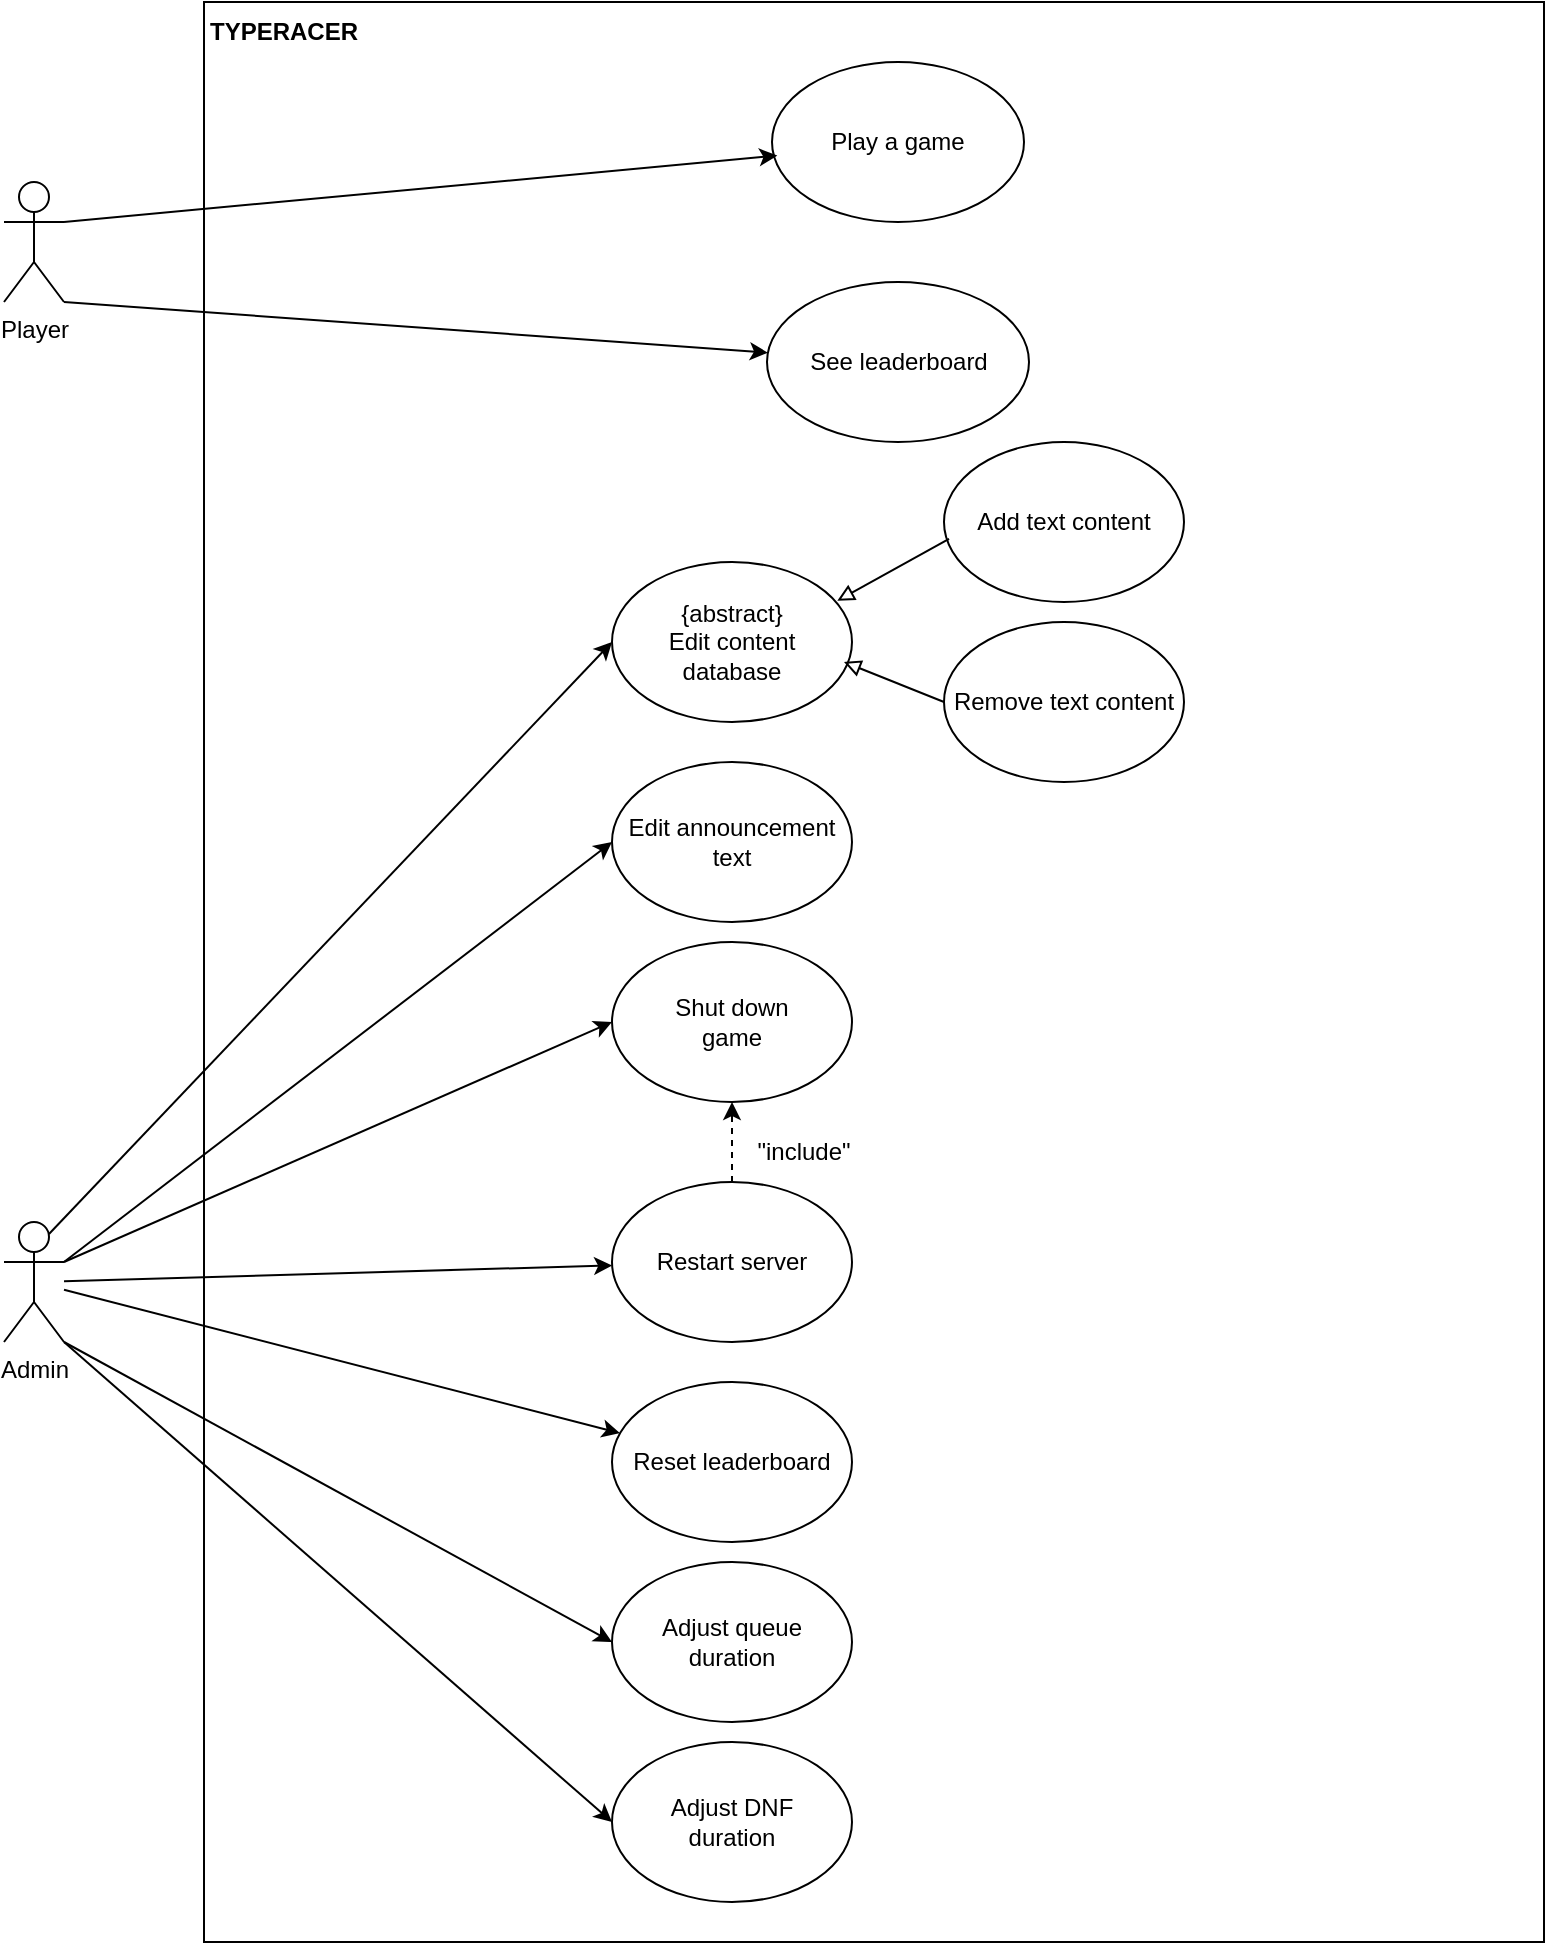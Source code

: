 <mxfile version="15.5.4" type="github">
  <diagram id="vpTXcgFdKYzMens8IX9X" name="Page-1">
    <mxGraphModel dx="2031" dy="2258" grid="1" gridSize="10" guides="1" tooltips="1" connect="1" arrows="1" fold="1" page="1" pageScale="1" pageWidth="827" pageHeight="1169" math="0" shadow="0">
      <root>
        <mxCell id="0" />
        <mxCell id="1" parent="0" />
        <mxCell id="3udOMzWubH17WjhPCYXK-2" value="" style="rounded=0;whiteSpace=wrap;html=1;" vertex="1" parent="1">
          <mxGeometry x="130" y="-1000" width="670" height="970" as="geometry" />
        </mxCell>
        <mxCell id="3udOMzWubH17WjhPCYXK-3" value="Player" style="shape=umlActor;verticalLabelPosition=bottom;verticalAlign=top;html=1;outlineConnect=0;" vertex="1" parent="1">
          <mxGeometry x="30" y="-910" width="30" height="60" as="geometry" />
        </mxCell>
        <mxCell id="3udOMzWubH17WjhPCYXK-4" value="Admin" style="shape=umlActor;verticalLabelPosition=bottom;verticalAlign=top;html=1;outlineConnect=0;" vertex="1" parent="1">
          <mxGeometry x="30" y="-390" width="30" height="60" as="geometry" />
        </mxCell>
        <mxCell id="3udOMzWubH17WjhPCYXK-9" value="&lt;b&gt;TYPERACER&lt;/b&gt;" style="text;html=1;strokeColor=none;fillColor=none;align=center;verticalAlign=middle;whiteSpace=wrap;rounded=0;" vertex="1" parent="1">
          <mxGeometry x="120" y="-1000" width="100" height="30" as="geometry" />
        </mxCell>
        <mxCell id="3udOMzWubH17WjhPCYXK-10" value="Play a game" style="ellipse;whiteSpace=wrap;html=1;" vertex="1" parent="1">
          <mxGeometry x="414" y="-970" width="126" height="80" as="geometry" />
        </mxCell>
        <mxCell id="3udOMzWubH17WjhPCYXK-15" value="" style="endArrow=classic;html=1;rounded=0;entryX=0.021;entryY=0.585;entryDx=0;entryDy=0;entryPerimeter=0;exitX=1;exitY=0.333;exitDx=0;exitDy=0;exitPerimeter=0;" edge="1" parent="1" source="3udOMzWubH17WjhPCYXK-3" target="3udOMzWubH17WjhPCYXK-10">
          <mxGeometry width="50" height="50" relative="1" as="geometry">
            <mxPoint x="70" y="-750" as="sourcePoint" />
            <mxPoint x="520" y="-710" as="targetPoint" />
          </mxGeometry>
        </mxCell>
        <mxCell id="3udOMzWubH17WjhPCYXK-17" value="See leaderboard" style="ellipse;whiteSpace=wrap;html=1;" vertex="1" parent="1">
          <mxGeometry x="411.5" y="-860" width="131" height="80" as="geometry" />
        </mxCell>
        <mxCell id="3udOMzWubH17WjhPCYXK-18" value="" style="endArrow=classic;html=1;rounded=0;exitX=1;exitY=1;exitDx=0;exitDy=0;exitPerimeter=0;" edge="1" parent="1" source="3udOMzWubH17WjhPCYXK-3" target="3udOMzWubH17WjhPCYXK-17">
          <mxGeometry width="50" height="50" relative="1" as="geometry">
            <mxPoint x="70" y="-730" as="sourcePoint" />
            <mxPoint x="520" y="-710" as="targetPoint" />
          </mxGeometry>
        </mxCell>
        <mxCell id="3udOMzWubH17WjhPCYXK-29" value="Restart server" style="ellipse;whiteSpace=wrap;html=1;" vertex="1" parent="1">
          <mxGeometry x="334" y="-410" width="120" height="80" as="geometry" />
        </mxCell>
        <mxCell id="3udOMzWubH17WjhPCYXK-34" value="Add text content" style="ellipse;whiteSpace=wrap;html=1;" vertex="1" parent="1">
          <mxGeometry x="500" y="-780" width="120" height="80" as="geometry" />
        </mxCell>
        <mxCell id="3udOMzWubH17WjhPCYXK-35" value="{abstract}&lt;br&gt;Edit content&lt;br&gt;database" style="ellipse;whiteSpace=wrap;html=1;" vertex="1" parent="1">
          <mxGeometry x="334" y="-720" width="120" height="80" as="geometry" />
        </mxCell>
        <mxCell id="3udOMzWubH17WjhPCYXK-36" value="Remove text content" style="ellipse;whiteSpace=wrap;html=1;" vertex="1" parent="1">
          <mxGeometry x="500" y="-690" width="120" height="80" as="geometry" />
        </mxCell>
        <mxCell id="3udOMzWubH17WjhPCYXK-37" value="Edit announcement&lt;br&gt;text" style="ellipse;whiteSpace=wrap;html=1;" vertex="1" parent="1">
          <mxGeometry x="334" y="-620" width="120" height="80" as="geometry" />
        </mxCell>
        <mxCell id="3udOMzWubH17WjhPCYXK-38" value="Shut down &lt;br&gt;game" style="ellipse;whiteSpace=wrap;html=1;" vertex="1" parent="1">
          <mxGeometry x="334" y="-530" width="120" height="80" as="geometry" />
        </mxCell>
        <mxCell id="3udOMzWubH17WjhPCYXK-45" value="Adjust queue &lt;br&gt;duration" style="ellipse;whiteSpace=wrap;html=1;" vertex="1" parent="1">
          <mxGeometry x="334" y="-220" width="120" height="80" as="geometry" />
        </mxCell>
        <mxCell id="3udOMzWubH17WjhPCYXK-46" value="Adjust DNF&lt;br&gt;duration" style="ellipse;whiteSpace=wrap;html=1;" vertex="1" parent="1">
          <mxGeometry x="334" y="-130" width="120" height="80" as="geometry" />
        </mxCell>
        <mxCell id="3udOMzWubH17WjhPCYXK-49" value="" style="endArrow=classic;html=1;rounded=0;entryX=0;entryY=0.5;entryDx=0;entryDy=0;exitX=0.75;exitY=0.1;exitDx=0;exitDy=0;exitPerimeter=0;" edge="1" parent="1" source="3udOMzWubH17WjhPCYXK-4" target="3udOMzWubH17WjhPCYXK-35">
          <mxGeometry width="50" height="50" relative="1" as="geometry">
            <mxPoint x="70" y="-390" as="sourcePoint" />
            <mxPoint x="520" y="-490" as="targetPoint" />
          </mxGeometry>
        </mxCell>
        <mxCell id="3udOMzWubH17WjhPCYXK-50" value="" style="endArrow=classic;html=1;rounded=0;exitX=1;exitY=0.333;exitDx=0;exitDy=0;exitPerimeter=0;entryX=0;entryY=0.5;entryDx=0;entryDy=0;" edge="1" parent="1" source="3udOMzWubH17WjhPCYXK-4" target="3udOMzWubH17WjhPCYXK-37">
          <mxGeometry width="50" height="50" relative="1" as="geometry">
            <mxPoint x="52.5" y="-384" as="sourcePoint" />
            <mxPoint x="334.0" y="-660" as="targetPoint" />
          </mxGeometry>
        </mxCell>
        <mxCell id="3udOMzWubH17WjhPCYXK-51" value="" style="endArrow=classic;html=1;rounded=0;entryX=0;entryY=0.5;entryDx=0;entryDy=0;" edge="1" parent="1" target="3udOMzWubH17WjhPCYXK-38">
          <mxGeometry width="50" height="50" relative="1" as="geometry">
            <mxPoint x="60" y="-370" as="sourcePoint" />
            <mxPoint x="334.0" y="-660" as="targetPoint" />
          </mxGeometry>
        </mxCell>
        <mxCell id="3udOMzWubH17WjhPCYXK-52" value="" style="endArrow=classic;html=1;rounded=0;exitX=1;exitY=1;exitDx=0;exitDy=0;exitPerimeter=0;entryX=0;entryY=0.5;entryDx=0;entryDy=0;" edge="1" parent="1" source="3udOMzWubH17WjhPCYXK-4" target="3udOMzWubH17WjhPCYXK-45">
          <mxGeometry width="50" height="50" relative="1" as="geometry">
            <mxPoint x="52.5" y="-384" as="sourcePoint" />
            <mxPoint x="334.0" y="-660" as="targetPoint" />
          </mxGeometry>
        </mxCell>
        <mxCell id="3udOMzWubH17WjhPCYXK-53" value="" style="endArrow=classic;html=1;rounded=0;" edge="1" parent="1" source="3udOMzWubH17WjhPCYXK-4" target="3udOMzWubH17WjhPCYXK-29">
          <mxGeometry width="50" height="50" relative="1" as="geometry">
            <mxPoint x="52.5" y="-384" as="sourcePoint" />
            <mxPoint x="334.0" y="-660" as="targetPoint" />
          </mxGeometry>
        </mxCell>
        <mxCell id="3udOMzWubH17WjhPCYXK-54" value="" style="endArrow=block;html=1;rounded=0;entryX=0.939;entryY=0.242;entryDx=0;entryDy=0;entryPerimeter=0;exitX=0.021;exitY=0.606;exitDx=0;exitDy=0;exitPerimeter=0;endFill=0;" edge="1" parent="1" source="3udOMzWubH17WjhPCYXK-34" target="3udOMzWubH17WjhPCYXK-35">
          <mxGeometry width="50" height="50" relative="1" as="geometry">
            <mxPoint x="470" y="-620" as="sourcePoint" />
            <mxPoint x="520" y="-670" as="targetPoint" />
          </mxGeometry>
        </mxCell>
        <mxCell id="3udOMzWubH17WjhPCYXK-55" value="" style="endArrow=block;html=1;rounded=0;exitX=0;exitY=0.5;exitDx=0;exitDy=0;endFill=0;" edge="1" parent="1" source="3udOMzWubH17WjhPCYXK-36">
          <mxGeometry width="50" height="50" relative="1" as="geometry">
            <mxPoint x="470" y="-620" as="sourcePoint" />
            <mxPoint x="450" y="-670" as="targetPoint" />
          </mxGeometry>
        </mxCell>
        <mxCell id="3udOMzWubH17WjhPCYXK-56" value="" style="endArrow=classic;html=1;rounded=0;dashed=1;" edge="1" parent="1" target="3udOMzWubH17WjhPCYXK-38">
          <mxGeometry width="50" height="50" relative="1" as="geometry">
            <mxPoint x="394" y="-410" as="sourcePoint" />
            <mxPoint x="520" y="-530" as="targetPoint" />
          </mxGeometry>
        </mxCell>
        <mxCell id="3udOMzWubH17WjhPCYXK-57" value="&quot;include&quot;" style="text;html=1;strokeColor=none;fillColor=none;align=center;verticalAlign=middle;whiteSpace=wrap;rounded=0;" vertex="1" parent="1">
          <mxGeometry x="400" y="-440" width="60" height="30" as="geometry" />
        </mxCell>
        <mxCell id="3udOMzWubH17WjhPCYXK-59" value="" style="endArrow=classic;html=1;rounded=0;entryX=0;entryY=0.5;entryDx=0;entryDy=0;exitX=1;exitY=1;exitDx=0;exitDy=0;exitPerimeter=0;" edge="1" parent="1" source="3udOMzWubH17WjhPCYXK-4" target="3udOMzWubH17WjhPCYXK-46">
          <mxGeometry width="50" height="50" relative="1" as="geometry">
            <mxPoint x="40" y="-320" as="sourcePoint" />
            <mxPoint x="440" y="-400" as="targetPoint" />
          </mxGeometry>
        </mxCell>
        <mxCell id="3udOMzWubH17WjhPCYXK-60" value="Reset leaderboard" style="ellipse;whiteSpace=wrap;html=1;" vertex="1" parent="1">
          <mxGeometry x="334" y="-310" width="120" height="80" as="geometry" />
        </mxCell>
        <mxCell id="3udOMzWubH17WjhPCYXK-61" value="" style="endArrow=classic;html=1;rounded=0;" edge="1" parent="1" source="3udOMzWubH17WjhPCYXK-4" target="3udOMzWubH17WjhPCYXK-60">
          <mxGeometry width="50" height="50" relative="1" as="geometry">
            <mxPoint x="390" y="-340" as="sourcePoint" />
            <mxPoint x="440" y="-390" as="targetPoint" />
          </mxGeometry>
        </mxCell>
      </root>
    </mxGraphModel>
  </diagram>
</mxfile>
